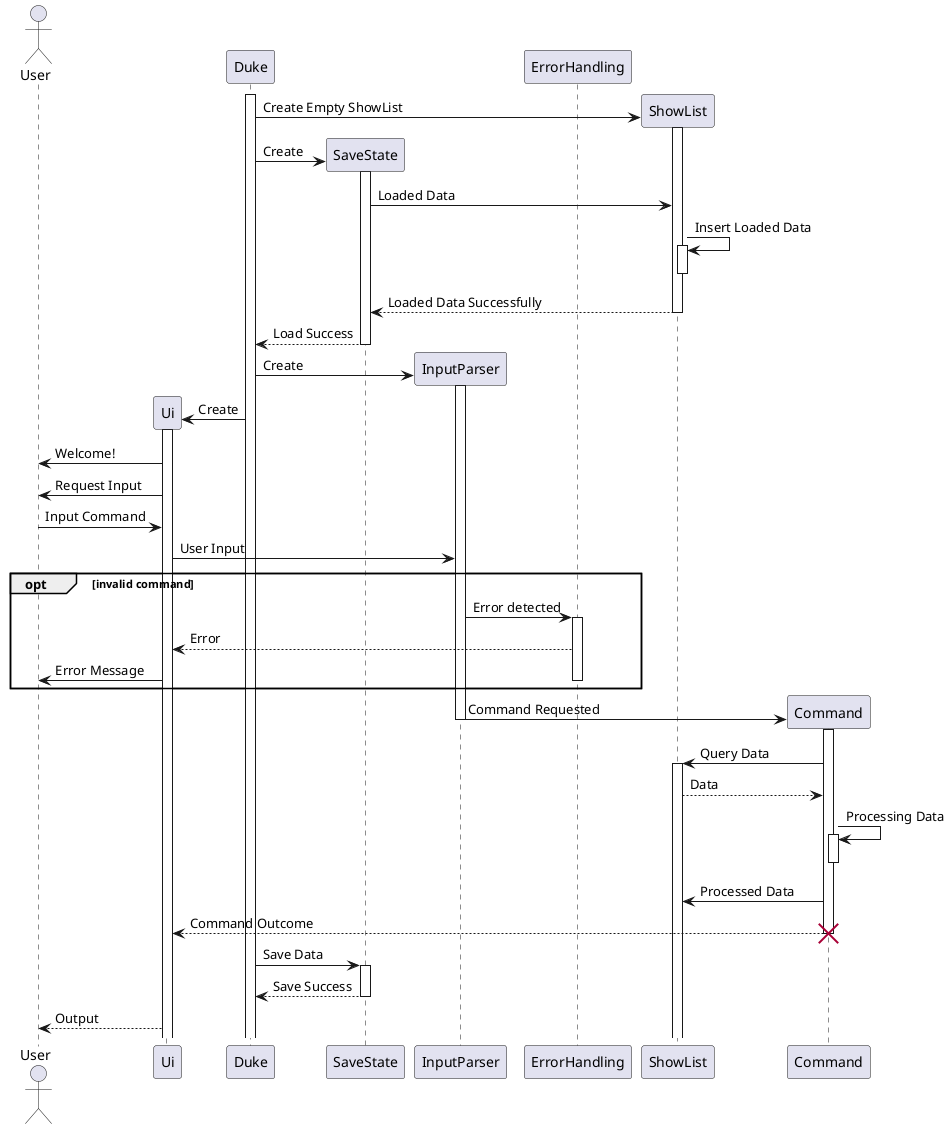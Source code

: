 @startuml
actor User
participant Ui
participant Duke
participant SaveState
participant InputParser
participant ErrorHandling
participant ShowList
participant Command
activate Duke
create ShowList
Duke -> ShowList : Create Empty ShowList
activate ShowList
create SaveState
Duke -> SaveState : Create
activate SaveState
SaveState -> ShowList : Loaded Data
ShowList -> ShowList : Insert Loaded Data
activate ShowList
deactivate ShowList
ShowList --> SaveState : Loaded Data Successfully
deactivate ShowList
SaveState --> Duke : Load Success
deactivate SaveState
create InputParser
Duke -> InputParser : Create
activate InputParser
create Ui
Duke -> Ui : Create
activate Ui
Ui -> User : Welcome!
Ui -> User : Request Input
User -> Ui : Input Command
Ui -> InputParser : User Input

opt invalid command
InputParser -> ErrorHandling : Error detected
activate ErrorHandling
ErrorHandling --> Ui : Error
Ui -> User : Error Message
deactivate ErrorHandling
end
create Command
InputParser -> Command : Command Requested
deactivate InputParser
activate Command
Command -> ShowList : Query Data
activate ShowList
ShowList --> Command : Data
Command -> Command : Processing Data
activate Command
deactivate Command
Command -> ShowList : Processed Data
Command --> Ui : Command Outcome
destroy Command
Duke -> SaveState : Save Data
activate SaveState
SaveState --> Duke : Save Success
deactivate SaveState
Ui --> User : Output
@enduml